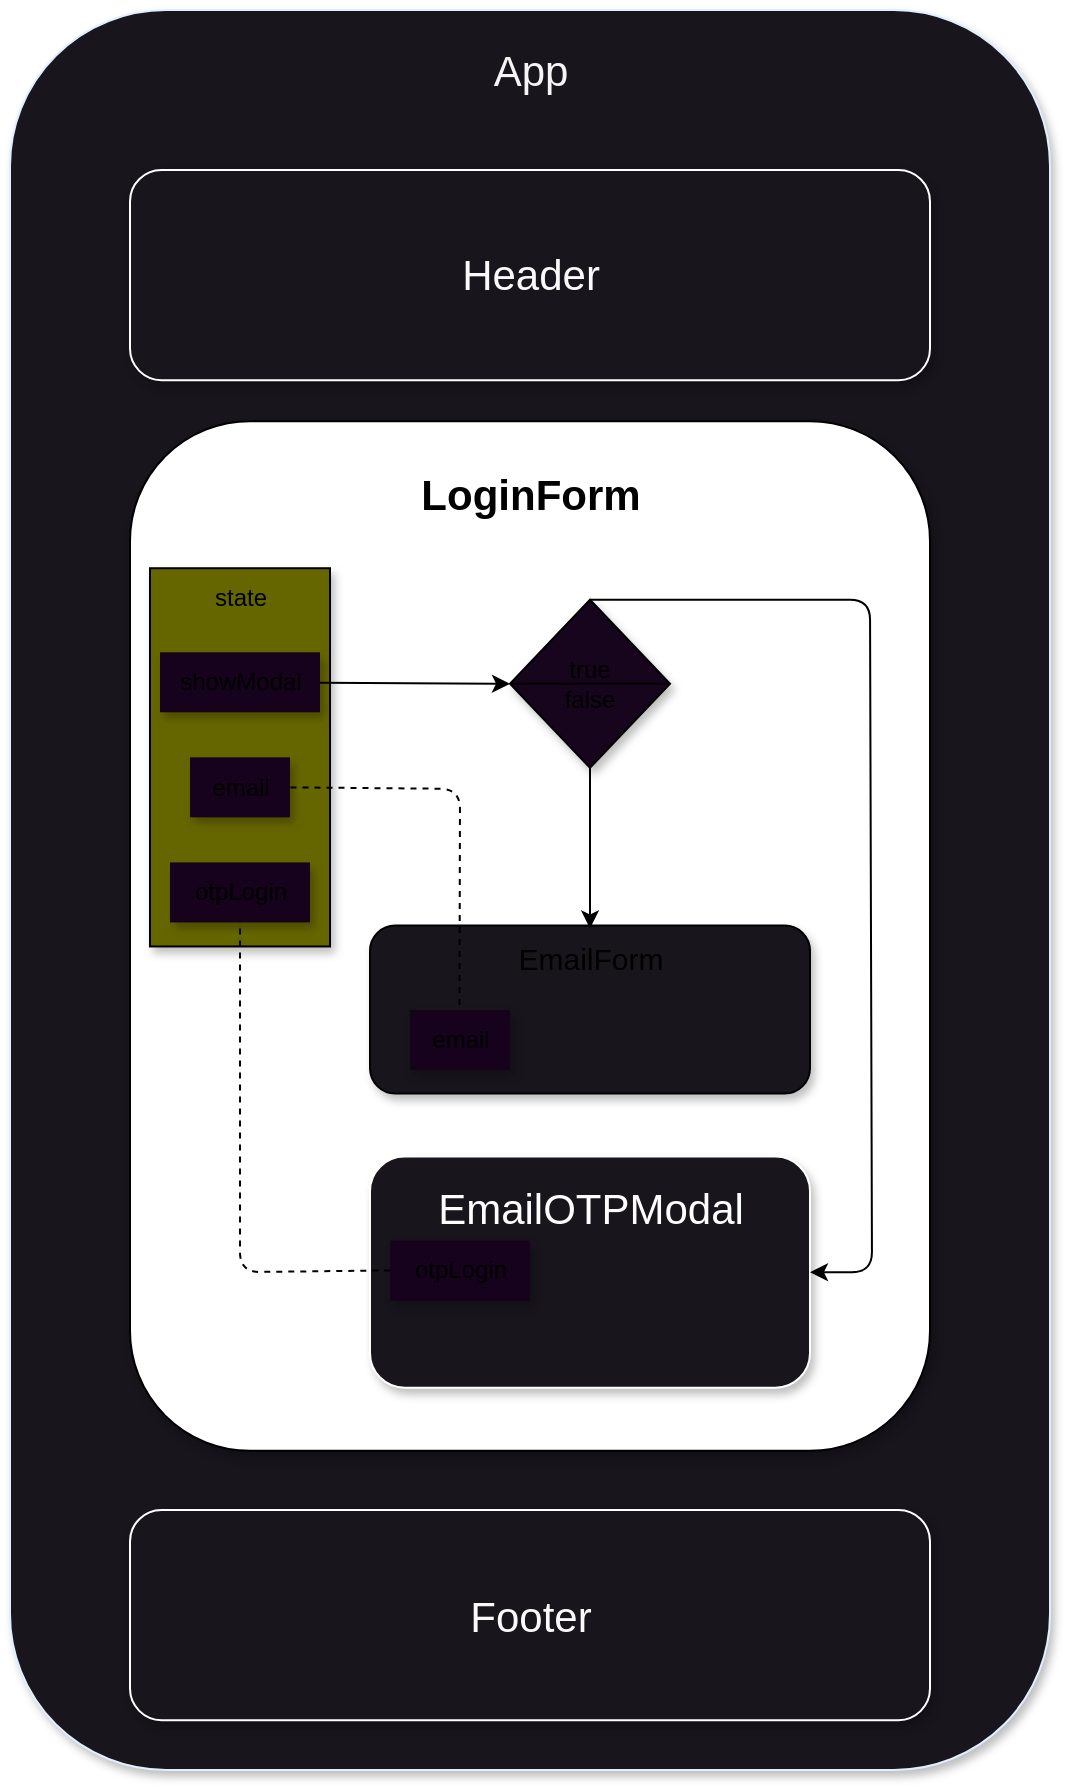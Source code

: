 <mxfile>
    <diagram id="89tZDIfjYZVsItWmEL5v" name="Page-1">
        <mxGraphModel dx="508" dy="372" grid="1" gridSize="10" guides="1" tooltips="1" connect="1" arrows="1" fold="1" page="1" pageScale="1" pageWidth="850" pageHeight="1100" math="0" shadow="0">
            <root>
                <mxCell id="0"/>
                <mxCell id="1" parent="0"/>
                <mxCell id="78" value="" style="group" parent="1" vertex="1" connectable="0">
                    <mxGeometry x="40" y="20" width="520" height="880" as="geometry"/>
                </mxCell>
                <mxCell id="68" value="" style="rounded=1;whiteSpace=wrap;html=1;shadow=1;glass=0;strokeColor=#E2EEFF;strokeWidth=1;fillColor=#18151d;" parent="78" vertex="1">
                    <mxGeometry width="520" height="880" as="geometry"/>
                </mxCell>
                <mxCell id="69" value="App" style="text;html=1;align=center;verticalAlign=middle;resizable=0;points=[];autosize=1;strokeColor=none;fillColor=none;fontColor=#F5F5F5;strokeWidth=1;spacing=2;fontSize=21;" parent="78" vertex="1">
                    <mxGeometry x="230" y="9.999" width="60" height="40" as="geometry"/>
                </mxCell>
                <mxCell id="75" value="" style="group" parent="78" vertex="1" connectable="0">
                    <mxGeometry x="60" y="749.998" width="400" height="105.063" as="geometry"/>
                </mxCell>
                <mxCell id="71" value="" style="rounded=1;whiteSpace=wrap;html=1;shadow=1;glass=0;strokeColor=#FFFFFF;strokeWidth=1;fontSize=21;fontColor=#000000;fillColor=#18151d;" parent="75" vertex="1">
                    <mxGeometry width="400" height="105.063" as="geometry"/>
                </mxCell>
                <mxCell id="73" value="Footer" style="text;html=1;align=center;verticalAlign=middle;resizable=0;points=[];autosize=1;strokeColor=none;fillColor=none;fontSize=21;fontColor=#FAFAFA;" parent="75" vertex="1">
                    <mxGeometry x="160" y="32.529" width="80" height="40" as="geometry"/>
                </mxCell>
                <mxCell id="77" value="" style="group;strokeColor=none;" parent="78" vertex="1" connectable="0">
                    <mxGeometry x="60" y="80.002" width="400" height="105.063" as="geometry"/>
                </mxCell>
                <mxCell id="72" value="" style="rounded=1;whiteSpace=wrap;html=1;shadow=1;glass=0;strokeColor=#FFFFFF;strokeWidth=1;fontSize=21;fontColor=#000000;fillColor=#18151d;" parent="77" vertex="1">
                    <mxGeometry width="400" height="105.063" as="geometry"/>
                </mxCell>
                <mxCell id="74" value="Header" style="text;html=1;align=center;verticalAlign=middle;resizable=0;points=[];autosize=1;strokeColor=none;fillColor=none;fontSize=21;fontColor=#FAFAFA;" parent="77" vertex="1">
                    <mxGeometry x="155" y="31.519" width="90" height="40" as="geometry"/>
                </mxCell>
                <mxCell id="2" value="" style="rounded=1;whiteSpace=wrap;html=1;container=0;shadow=1;" parent="78" vertex="1">
                    <mxGeometry x="60" y="205.571" width="400" height="514.81" as="geometry"/>
                </mxCell>
                <mxCell id="57" value="" style="rounded=0;whiteSpace=wrap;html=1;shadow=1;strokeColor=#000000;fillColor=#666600;" parent="78" vertex="1">
                    <mxGeometry x="70" y="279.116" width="90" height="189.114" as="geometry"/>
                </mxCell>
                <mxCell id="3" value="&lt;b style=&quot;font-size: 21px;&quot;&gt;LoginForm&lt;/b&gt;" style="text;html=1;align=center;verticalAlign=middle;resizable=0;points=[];autosize=1;strokeColor=none;fillColor=none;fontSize=21;" parent="78" vertex="1">
                    <mxGeometry x="195" y="221.584" width="130" height="40" as="geometry"/>
                </mxCell>
                <mxCell id="12" value="otpLogin" style="text;html=1;align=center;verticalAlign=middle;resizable=0;points=[];autosize=1;strokeColor=none;fillColor=#16021D;container=0;shadow=1;" parent="78" vertex="1">
                    <mxGeometry x="80" y="426.204" width="70" height="30" as="geometry"/>
                </mxCell>
                <mxCell id="11" value="showModal" style="text;html=1;align=center;verticalAlign=middle;resizable=0;points=[];autosize=1;strokeColor=none;fillColor=#16021D;container=0;shadow=1;" parent="78" vertex="1">
                    <mxGeometry x="75" y="321.141" width="80" height="30" as="geometry"/>
                </mxCell>
                <mxCell id="10" value="email" style="text;html=1;align=center;verticalAlign=middle;resizable=0;points=[];autosize=1;strokeColor=none;fillColor=#16021D;shadow=1;container=0;" parent="78" vertex="1">
                    <mxGeometry x="90" y="373.673" width="50" height="30" as="geometry"/>
                </mxCell>
                <mxCell id="19" value="" style="rounded=1;whiteSpace=wrap;html=1;shadow=1;fillColor=#18151d;container=0;strokeColor=default;" parent="78" vertex="1">
                    <mxGeometry x="180" y="457.723" width="220" height="84.051" as="geometry"/>
                </mxCell>
                <mxCell id="21" value="email" style="text;html=1;align=center;verticalAlign=middle;resizable=0;points=[];autosize=1;strokeColor=none;fillColor=#16021D;shadow=1;container=0;" parent="78" vertex="1">
                    <mxGeometry x="200" y="500.002" width="50" height="30" as="geometry"/>
                </mxCell>
                <mxCell id="20" value="EmailForm" style="text;html=1;align=center;verticalAlign=middle;resizable=0;points=[];autosize=1;strokeColor=none;fillColor=none;container=0;fontSize=15;" parent="78" vertex="1">
                    <mxGeometry x="240" y="459.243" width="100" height="30" as="geometry"/>
                </mxCell>
                <mxCell id="50" value="" style="edgeStyle=none;html=1;" parent="78" source="47" target="20" edge="1">
                    <mxGeometry relative="1" as="geometry"/>
                </mxCell>
                <mxCell id="47" value="true&lt;br&gt;false" style="shape=sortShape;perimeter=rhombusPerimeter;whiteSpace=wrap;html=1;shadow=1;fillColor=#16051d;" parent="78" vertex="1">
                    <mxGeometry x="250" y="294.875" width="80" height="84.051" as="geometry"/>
                </mxCell>
                <mxCell id="48" style="edgeStyle=none;html=1;entryX=0;entryY=0.5;entryDx=0;entryDy=0;" parent="78" source="11" target="47" edge="1">
                    <mxGeometry relative="1" as="geometry"/>
                </mxCell>
                <mxCell id="42" value="" style="endArrow=none;dashed=1;html=1;exitX=1.005;exitY=0.501;exitDx=0;exitDy=0;exitPerimeter=0;entryX=0.495;entryY=-0.001;entryDx=0;entryDy=0;entryPerimeter=0;" parent="78" source="10" target="21" edge="1">
                    <mxGeometry width="50" height="50" relative="1" as="geometry">
                        <mxPoint x="160" y="405.192" as="sourcePoint"/>
                        <mxPoint x="225" y="489.242" as="targetPoint"/>
                        <Array as="points">
                            <mxPoint x="225" y="389.432"/>
                        </Array>
                    </mxGeometry>
                </mxCell>
                <mxCell id="58" value="state" style="text;html=1;align=center;verticalAlign=middle;resizable=0;points=[];autosize=1;strokeColor=none;fillColor=none;fontColor=#000000;" parent="78" vertex="1">
                    <mxGeometry x="90" y="279.116" width="50" height="30" as="geometry"/>
                </mxCell>
                <mxCell id="62" value="" style="rounded=1;whiteSpace=wrap;html=1;shadow=1;glass=0;strokeColor=#FFFFFF;strokeWidth=1;fillColor=#18151d;" parent="78" vertex="1">
                    <mxGeometry x="180" y="573.293" width="220" height="115.57" as="geometry"/>
                </mxCell>
                <mxCell id="51" style="edgeStyle=none;html=1;exitX=0.5;exitY=0;exitDx=0;exitDy=0;entryX=1;entryY=0.5;entryDx=0;entryDy=0;" parent="78" source="47" target="62" edge="1">
                    <mxGeometry relative="1" as="geometry">
                        <mxPoint x="400" y="665.223" as="targetPoint"/>
                        <Array as="points">
                            <mxPoint x="430" y="294.875"/>
                            <mxPoint x="431" y="631.078"/>
                        </Array>
                    </mxGeometry>
                </mxCell>
                <mxCell id="63" value="&lt;font style=&quot;font-size: 21px;&quot;&gt;EmailOTPModal&lt;/font&gt;" style="text;html=1;align=center;verticalAlign=middle;resizable=0;points=[];autosize=1;strokeColor=none;fillColor=none;fontColor=#FFFFFF;" parent="78" vertex="1">
                    <mxGeometry x="200" y="578.799" width="180" height="40" as="geometry"/>
                </mxCell>
                <mxCell id="64" value="otpLogin" style="text;html=1;align=center;verticalAlign=middle;resizable=0;points=[];autosize=1;strokeColor=none;fillColor=#16021D;container=0;shadow=1;" parent="78" vertex="1">
                    <mxGeometry x="190" y="615.318" width="70" height="30" as="geometry"/>
                </mxCell>
                <mxCell id="66" value="" style="endArrow=none;dashed=1;html=1;fontColor=#E8E8E8;entryX=0.5;entryY=0.997;entryDx=0;entryDy=0;entryPerimeter=0;exitX=0.002;exitY=0.496;exitDx=0;exitDy=0;exitPerimeter=0;" parent="78" source="64" target="12" edge="1">
                    <mxGeometry width="50" height="50" relative="1" as="geometry">
                        <mxPoint x="80" y="583.799" as="sourcePoint"/>
                        <mxPoint x="130" y="531.267" as="targetPoint"/>
                        <Array as="points">
                            <mxPoint x="115" y="631.078"/>
                        </Array>
                    </mxGeometry>
                </mxCell>
            </root>
        </mxGraphModel>
    </diagram>
</mxfile>